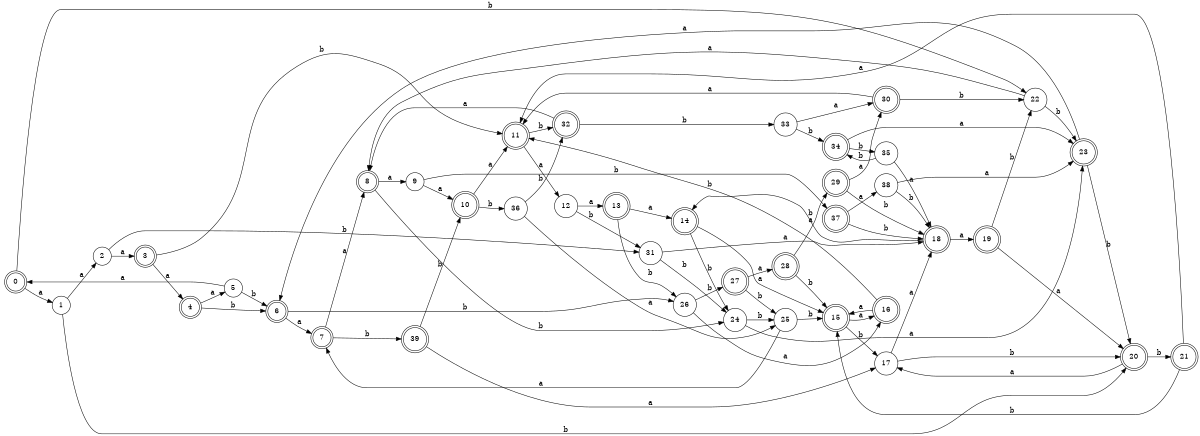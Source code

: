 digraph n32_1 {
__start0 [label="" shape="none"];

rankdir=LR;
size="8,5";

s0 [style="rounded,filled", color="black", fillcolor="white" shape="doublecircle", label="0"];
s1 [style="filled", color="black", fillcolor="white" shape="circle", label="1"];
s2 [style="filled", color="black", fillcolor="white" shape="circle", label="2"];
s3 [style="rounded,filled", color="black", fillcolor="white" shape="doublecircle", label="3"];
s4 [style="rounded,filled", color="black", fillcolor="white" shape="doublecircle", label="4"];
s5 [style="filled", color="black", fillcolor="white" shape="circle", label="5"];
s6 [style="rounded,filled", color="black", fillcolor="white" shape="doublecircle", label="6"];
s7 [style="rounded,filled", color="black", fillcolor="white" shape="doublecircle", label="7"];
s8 [style="rounded,filled", color="black", fillcolor="white" shape="doublecircle", label="8"];
s9 [style="filled", color="black", fillcolor="white" shape="circle", label="9"];
s10 [style="rounded,filled", color="black", fillcolor="white" shape="doublecircle", label="10"];
s11 [style="rounded,filled", color="black", fillcolor="white" shape="doublecircle", label="11"];
s12 [style="filled", color="black", fillcolor="white" shape="circle", label="12"];
s13 [style="rounded,filled", color="black", fillcolor="white" shape="doublecircle", label="13"];
s14 [style="rounded,filled", color="black", fillcolor="white" shape="doublecircle", label="14"];
s15 [style="rounded,filled", color="black", fillcolor="white" shape="doublecircle", label="15"];
s16 [style="rounded,filled", color="black", fillcolor="white" shape="doublecircle", label="16"];
s17 [style="filled", color="black", fillcolor="white" shape="circle", label="17"];
s18 [style="rounded,filled", color="black", fillcolor="white" shape="doublecircle", label="18"];
s19 [style="rounded,filled", color="black", fillcolor="white" shape="doublecircle", label="19"];
s20 [style="rounded,filled", color="black", fillcolor="white" shape="doublecircle", label="20"];
s21 [style="rounded,filled", color="black", fillcolor="white" shape="doublecircle", label="21"];
s22 [style="filled", color="black", fillcolor="white" shape="circle", label="22"];
s23 [style="rounded,filled", color="black", fillcolor="white" shape="doublecircle", label="23"];
s24 [style="filled", color="black", fillcolor="white" shape="circle", label="24"];
s25 [style="filled", color="black", fillcolor="white" shape="circle", label="25"];
s26 [style="filled", color="black", fillcolor="white" shape="circle", label="26"];
s27 [style="rounded,filled", color="black", fillcolor="white" shape="doublecircle", label="27"];
s28 [style="rounded,filled", color="black", fillcolor="white" shape="doublecircle", label="28"];
s29 [style="rounded,filled", color="black", fillcolor="white" shape="doublecircle", label="29"];
s30 [style="rounded,filled", color="black", fillcolor="white" shape="doublecircle", label="30"];
s31 [style="filled", color="black", fillcolor="white" shape="circle", label="31"];
s32 [style="rounded,filled", color="black", fillcolor="white" shape="doublecircle", label="32"];
s33 [style="filled", color="black", fillcolor="white" shape="circle", label="33"];
s34 [style="rounded,filled", color="black", fillcolor="white" shape="doublecircle", label="34"];
s35 [style="filled", color="black", fillcolor="white" shape="circle", label="35"];
s36 [style="filled", color="black", fillcolor="white" shape="circle", label="36"];
s37 [style="rounded,filled", color="black", fillcolor="white" shape="doublecircle", label="37"];
s38 [style="filled", color="black", fillcolor="white" shape="circle", label="38"];
s39 [style="rounded,filled", color="black", fillcolor="white" shape="doublecircle", label="39"];
s0 -> s1 [label="a"];
s0 -> s22 [label="b"];
s1 -> s2 [label="a"];
s1 -> s20 [label="b"];
s2 -> s3 [label="a"];
s2 -> s31 [label="b"];
s3 -> s4 [label="a"];
s3 -> s11 [label="b"];
s4 -> s5 [label="a"];
s4 -> s6 [label="b"];
s5 -> s0 [label="a"];
s5 -> s6 [label="b"];
s6 -> s7 [label="a"];
s6 -> s26 [label="b"];
s7 -> s8 [label="a"];
s7 -> s39 [label="b"];
s8 -> s9 [label="a"];
s8 -> s24 [label="b"];
s9 -> s10 [label="a"];
s9 -> s37 [label="b"];
s10 -> s11 [label="a"];
s10 -> s36 [label="b"];
s11 -> s12 [label="a"];
s11 -> s32 [label="b"];
s12 -> s13 [label="a"];
s12 -> s31 [label="b"];
s13 -> s14 [label="a"];
s13 -> s26 [label="b"];
s14 -> s15 [label="a"];
s14 -> s24 [label="b"];
s15 -> s16 [label="a"];
s15 -> s17 [label="b"];
s16 -> s15 [label="a"];
s16 -> s11 [label="b"];
s17 -> s18 [label="a"];
s17 -> s20 [label="b"];
s18 -> s19 [label="a"];
s18 -> s14 [label="b"];
s19 -> s20 [label="a"];
s19 -> s22 [label="b"];
s20 -> s17 [label="a"];
s20 -> s21 [label="b"];
s21 -> s11 [label="a"];
s21 -> s15 [label="b"];
s22 -> s8 [label="a"];
s22 -> s23 [label="b"];
s23 -> s6 [label="a"];
s23 -> s20 [label="b"];
s24 -> s23 [label="a"];
s24 -> s25 [label="b"];
s25 -> s7 [label="a"];
s25 -> s15 [label="b"];
s26 -> s16 [label="a"];
s26 -> s27 [label="b"];
s27 -> s28 [label="a"];
s27 -> s25 [label="b"];
s28 -> s29 [label="a"];
s28 -> s15 [label="b"];
s29 -> s30 [label="a"];
s29 -> s18 [label="b"];
s30 -> s11 [label="a"];
s30 -> s22 [label="b"];
s31 -> s18 [label="a"];
s31 -> s24 [label="b"];
s32 -> s8 [label="a"];
s32 -> s33 [label="b"];
s33 -> s30 [label="a"];
s33 -> s34 [label="b"];
s34 -> s23 [label="a"];
s34 -> s35 [label="b"];
s35 -> s18 [label="a"];
s35 -> s34 [label="b"];
s36 -> s25 [label="a"];
s36 -> s32 [label="b"];
s37 -> s38 [label="a"];
s37 -> s18 [label="b"];
s38 -> s23 [label="a"];
s38 -> s18 [label="b"];
s39 -> s17 [label="a"];
s39 -> s10 [label="b"];

}